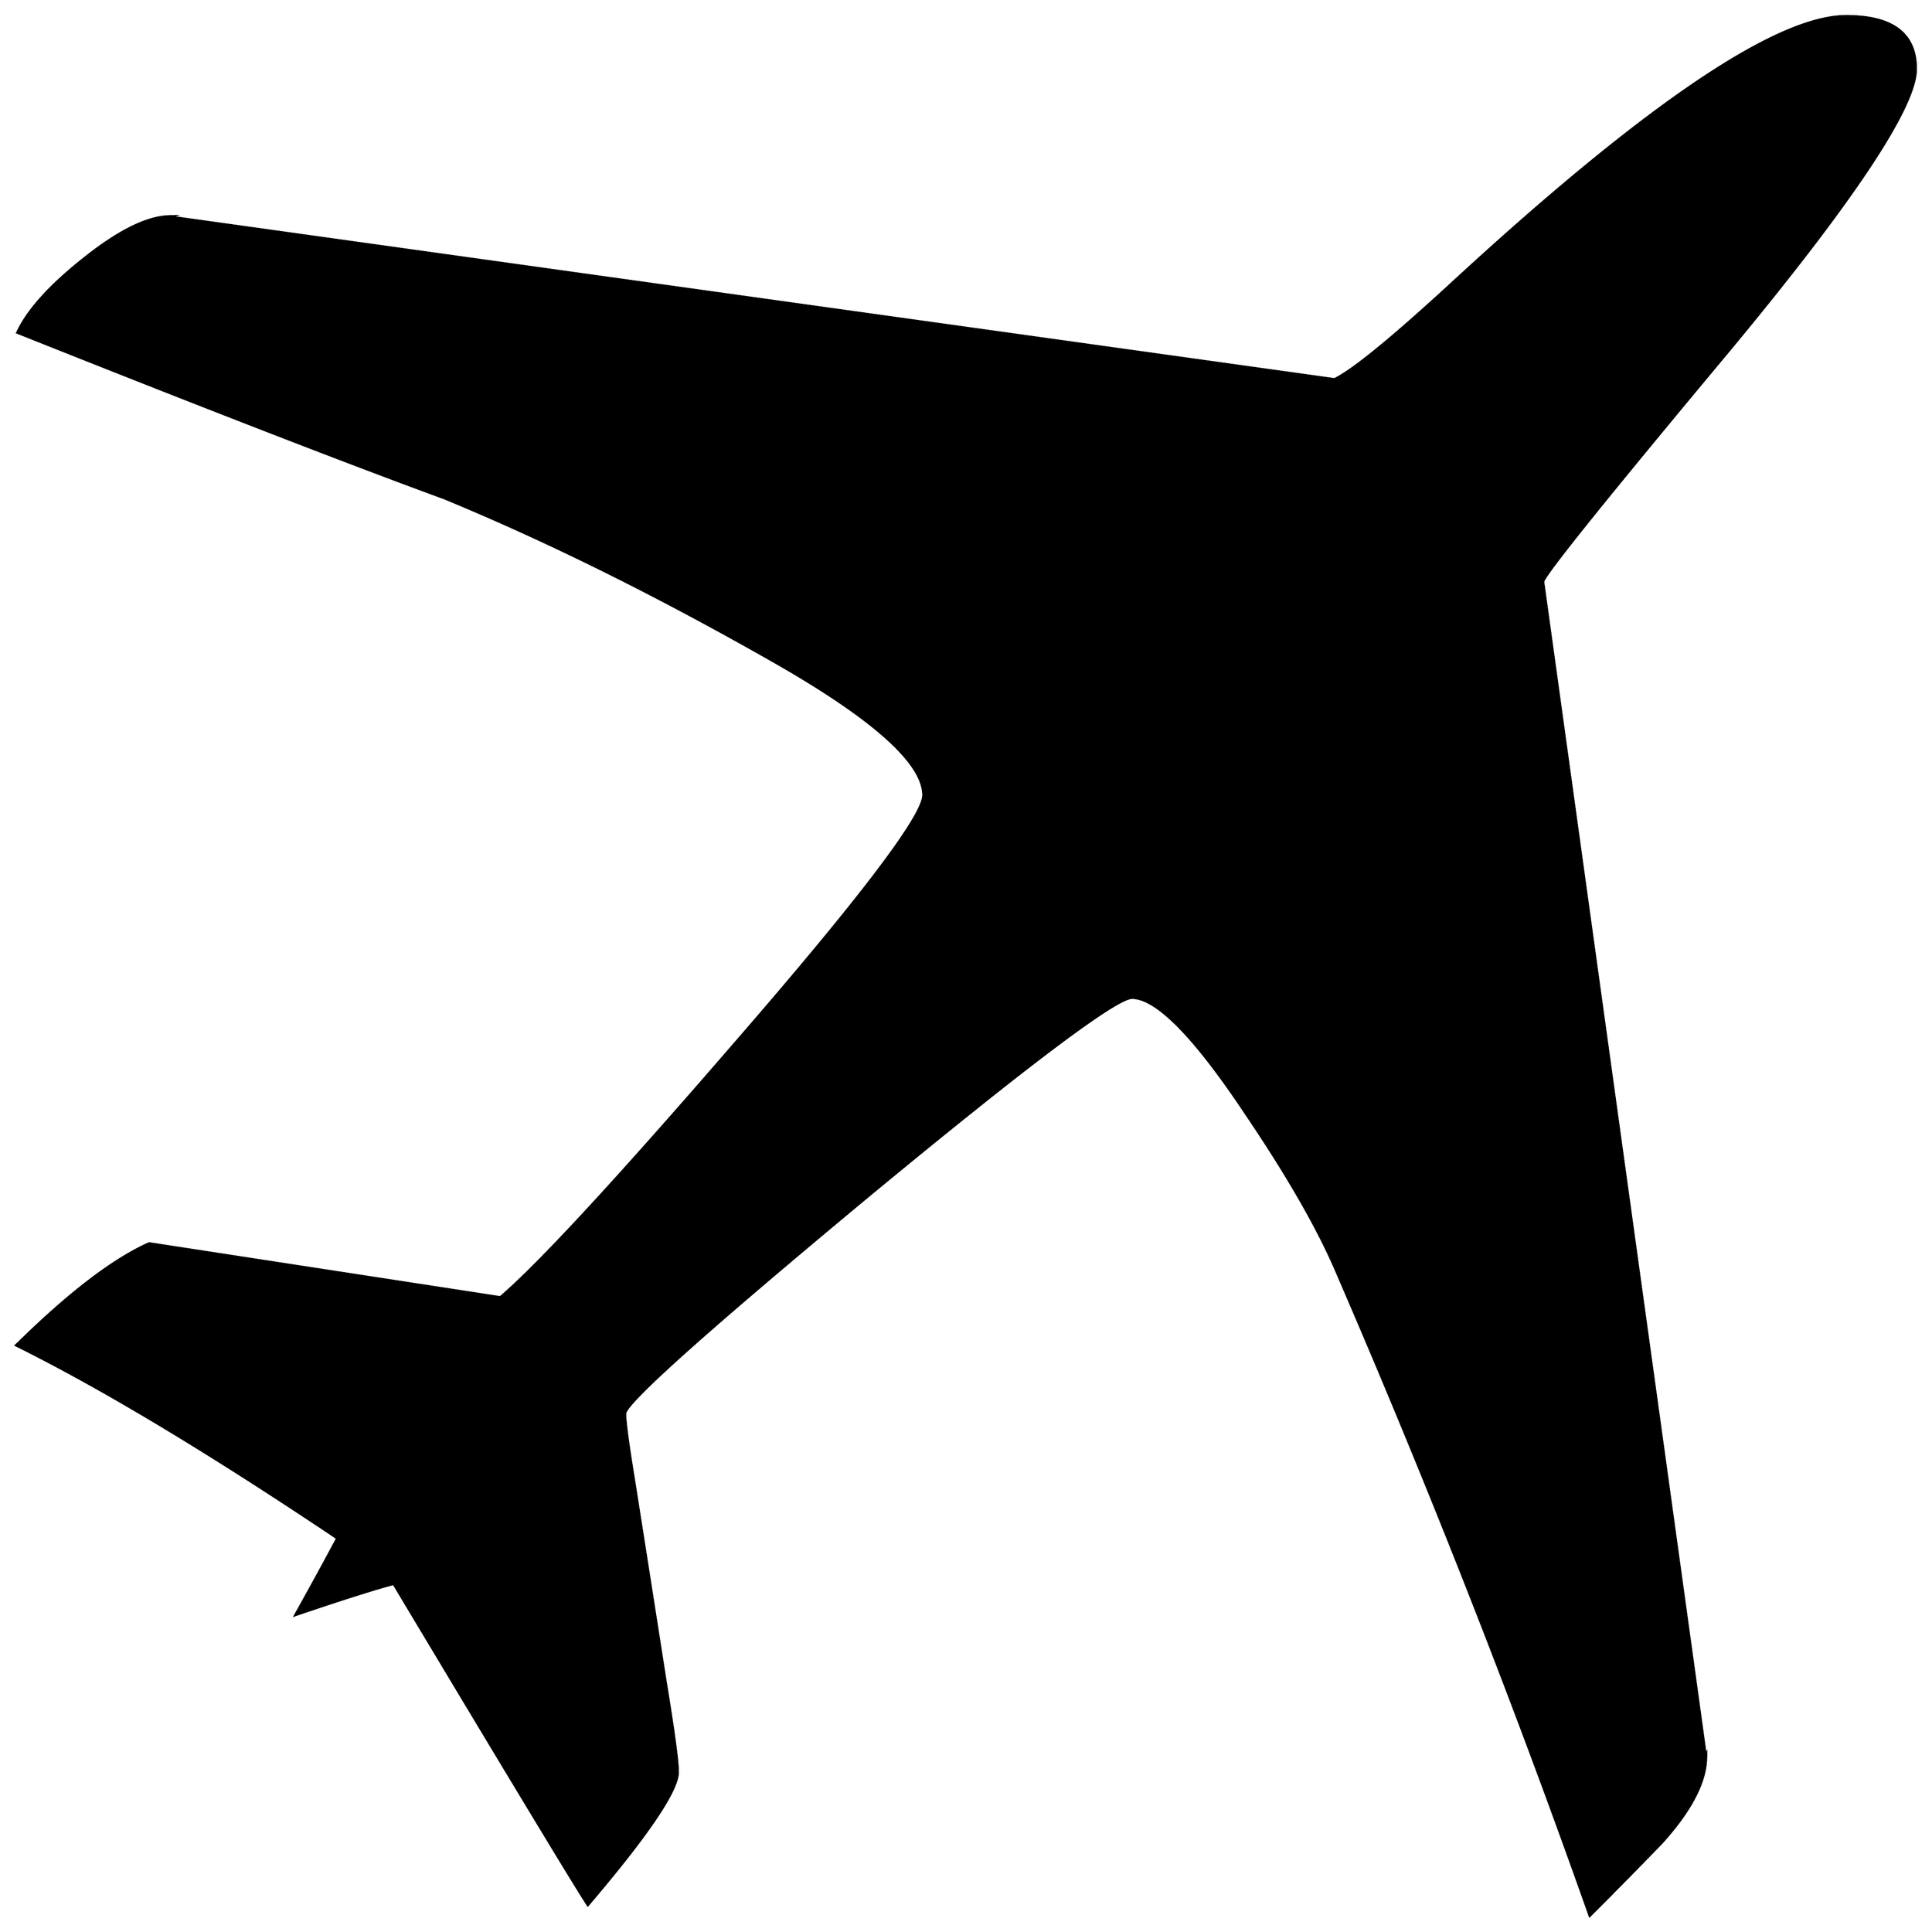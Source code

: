 


\begin{tikzpicture}[y=0.80pt, x=0.80pt, yscale=-1.0, xscale=1.0, inner sep=0pt, outer sep=0pt]
\begin{scope}[shift={(100.0,1732.0)},nonzero rule]
  \path[draw=.,fill=.,line width=1.600pt] (1825.0,-1357.0) ..
    controls (1825.0,-1325.667) and (1773.0,-1247.333) ..
    (1669.0,-1122.0) .. controls (1565.0,-997.333) and
    (1513.333,-933.0) .. (1514.0,-929.0) -- (1647.0,31.0) ..
    controls (1649.0,45.667) and (1650.0,52.333) .. (1650.0,51.0) ..
    controls (1650.0,71.667) and (1637.667,95.667) .. (1613.0,123.0)
    .. controls (1593.0,143.667) and (1573.0,164.0) ..
    (1553.0,184.0) .. controls (1489.667,4.667) and (1419.333,-174.333)
    .. (1342.0,-353.0) .. controls (1326.667,-389.0) and
    (1301.667,-432.667) .. (1267.0,-484.0) .. controls
    (1223.667,-549.333) and (1191.667,-582.0) .. (1171.0,-582.0) ..
    controls (1157.667,-582.0) and (1083.667,-526.333) ..
    (949.0,-415.0) .. controls (815.0,-303.667) and (748.0,-243.667)
    .. (748.0,-235.0) .. controls (748.0,-228.333) and
    (750.333,-210.667) .. (755.0,-182.0) .. controls (761.0,-144.0)
    and (770.0,-86.667) .. (782.0,-10.0) .. controls (788.667,30.667)
    and (792.0,55.333) .. (792.0,64.0) .. controls (792.0,79.333)
    and (767.0,116.333) .. (717.0,175.0) .. controls (707.667,161.0)
    and (653.667,71.667) .. (555.0,-93.0) .. controls (539.667,-89.0)
    and (512.333,-80.333) .. (473.0,-67.0) .. controls (485.667,-89.667)
    and (497.333,-111.0) .. (508.0,-131.0) .. controls
    (400.667,-203.0) and (311.333,-256.667) .. (240.0,-292.0) ..
    controls (284.0,-335.333) and (321.0,-363.667) .. (351.0,-377.0)
    -- (644.0,-332.0) .. controls (676.0,-359.333) and
    (741.0,-429.667) .. (839.0,-543.0) .. controls (944.333,-664.333)
    and (997.0,-733.667) .. (997.0,-751.0) .. controls
    (997.0,-777.667) and (956.333,-814.333) .. (875.0,-861.0) ..
    controls (777.0,-917.0) and (684.333,-963.0) .. (597.0,-999.0)
    .. controls (517.0,-1028.333) and (398.333,-1074.333) ..
    (241.0,-1137.0) .. controls (249.667,-1155.667) and
    (268.333,-1176.333) .. (297.0,-1199.0) .. controls
    (326.333,-1222.333) and (350.333,-1234.0) .. (369.0,-1234.0) ..
    controls (367.0,-1234.0) and (370.667,-1233.333) ..
    (380.0,-1232.0) -- (1340.0,-1098.0) .. controls
    (1355.333,-1105.333) and (1388.333,-1132.333) .. (1439.0,-1179.0) ..
    controls (1599.667,-1327.0) and (1709.0,-1401.0) ..
    (1767.0,-1401.0) .. controls (1805.667,-1401.0) and
    (1825.0,-1386.333) .. (1825.0,-1357.0) -- cycle;
\end{scope}

\end{tikzpicture}

